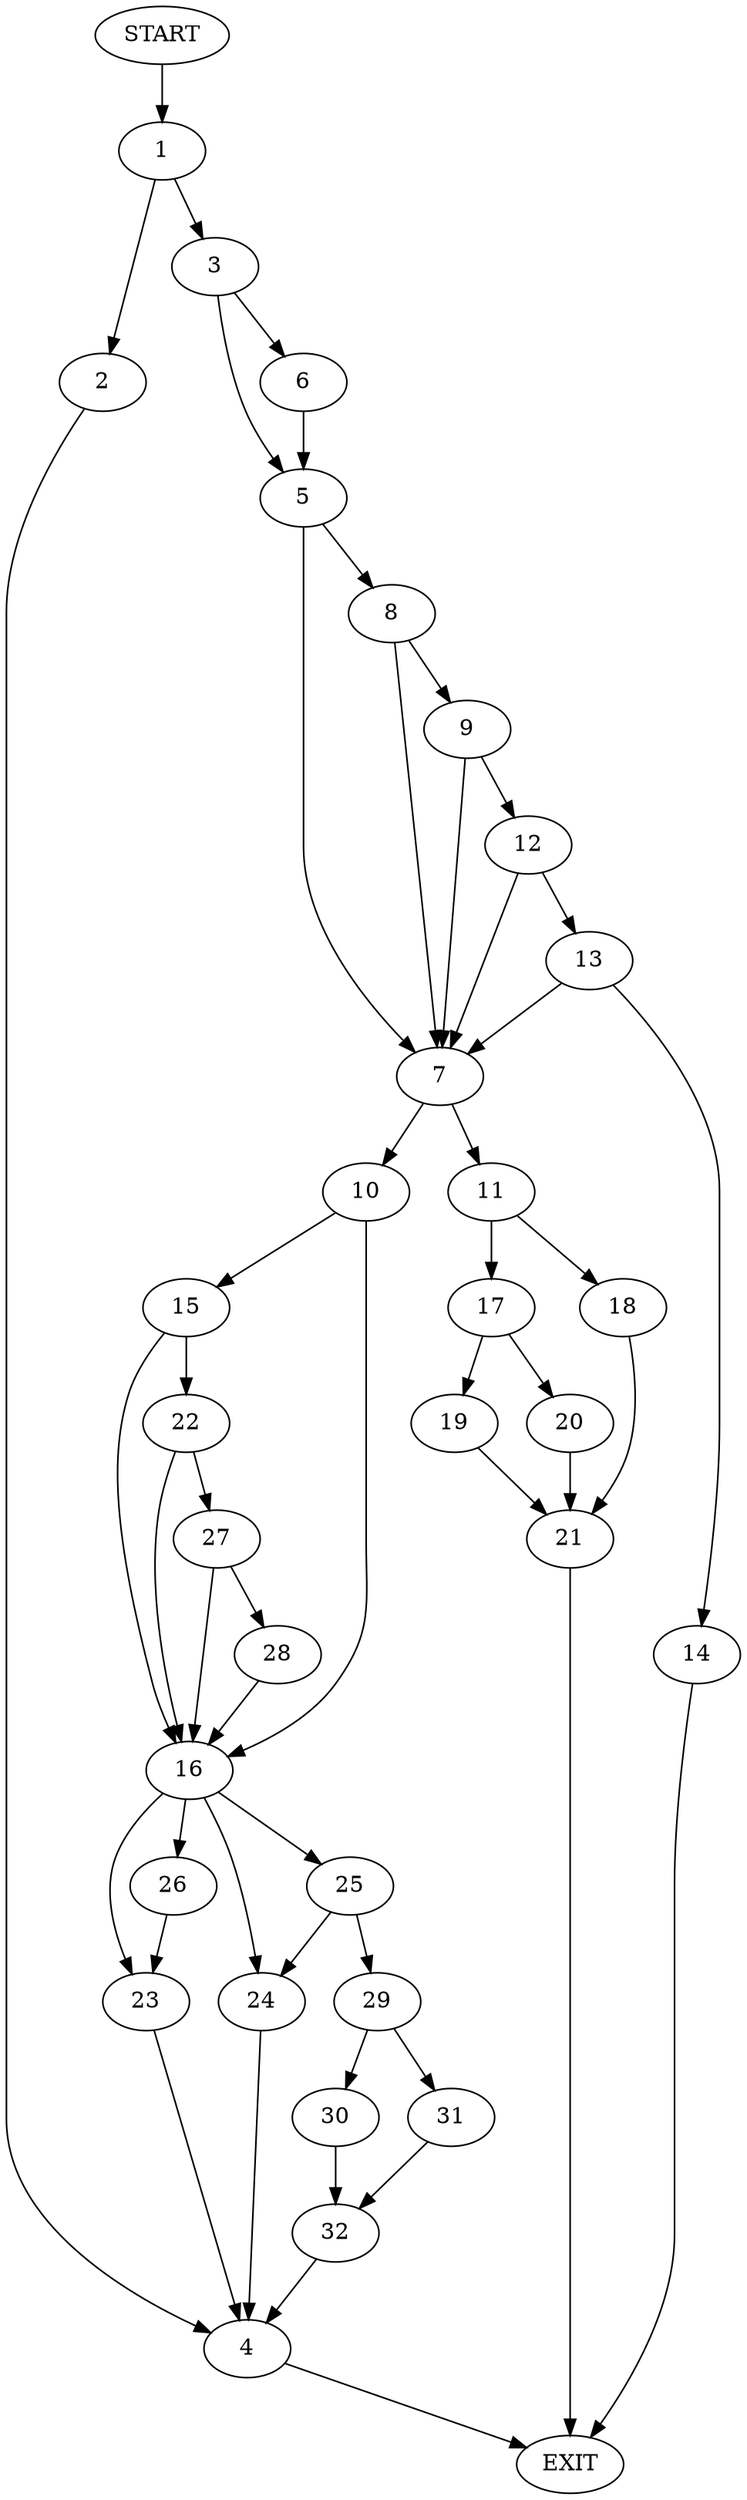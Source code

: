 digraph {
0 [label="START"]
33 [label="EXIT"]
0 -> 1
1 -> 2
1 -> 3
2 -> 4
3 -> 5
3 -> 6
4 -> 33
6 -> 5
5 -> 7
5 -> 8
8 -> 9
8 -> 7
7 -> 10
7 -> 11
9 -> 12
9 -> 7
12 -> 13
12 -> 7
13 -> 14
13 -> 7
14 -> 33
10 -> 15
10 -> 16
11 -> 17
11 -> 18
17 -> 19
17 -> 20
18 -> 21
21 -> 33
20 -> 21
19 -> 21
15 -> 22
15 -> 16
16 -> 23
16 -> 24
16 -> 25
16 -> 26
22 -> 27
22 -> 16
27 -> 16
27 -> 28
28 -> 16
25 -> 24
25 -> 29
23 -> 4
24 -> 4
26 -> 23
29 -> 30
29 -> 31
30 -> 32
31 -> 32
32 -> 4
}
